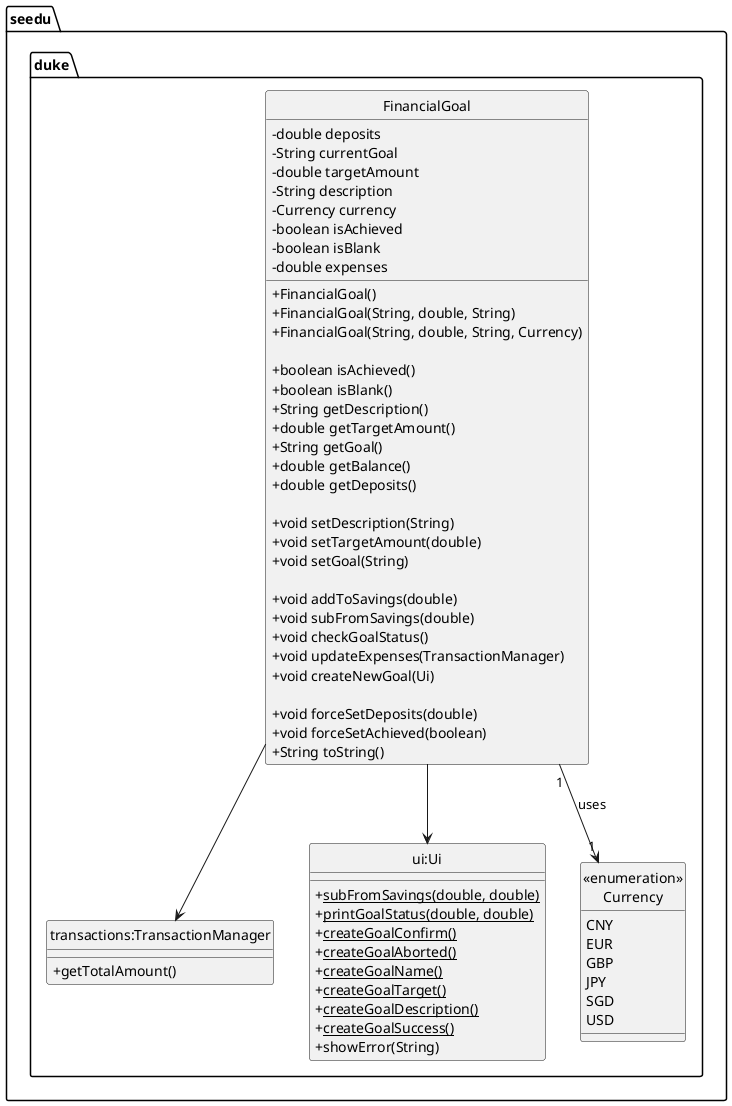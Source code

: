 @startuml
hide circle
skinparam classAttributeIconSize 0

package "seedu.duke" {
    class FinancialGoal {
        - double deposits
        - String currentGoal
        - double targetAmount
        - String description
        - Currency currency
        - boolean isAchieved
        - boolean isBlank
        - double expenses

        + FinancialGoal()
        + FinancialGoal(String, double, String)
        + FinancialGoal(String, double, String, Currency)

        + boolean isAchieved()
        + boolean isBlank()
        + String getDescription()
        + double getTargetAmount()
        + String getGoal()
        + double getBalance()
        + double getDeposits()

        + void setDescription(String)
        + void setTargetAmount(double)
        + void setGoal(String)

        + void addToSavings(double)
        + void subFromSavings(double)
        + void checkGoalStatus()
        + void updateExpenses(TransactionManager)
        + void createNewGoal(Ui)

        + void forceSetDeposits(double)
        + void forceSetAchieved(boolean)
        + String toString()
    }

    class "transactions:TransactionManager" {
        + getTotalAmount()
    }
    class "ui:Ui" {
        + <u>subFromSavings(double, double)
        + <u>printGoalStatus(double, double)
        + <u>createGoalConfirm()
        + <u>createGoalAborted()
        + <u>createGoalName()
        + <u>createGoalTarget()
        + <u>createGoalDescription()
        + <u>createGoalSuccess()
        + showError(String)
    }

    enum "<<enumeration>>\nCurrency" {
        CNY
        EUR
        GBP
        JPY
        SGD
        USD
    }

    FinancialGoal "1" --> "1" "<<enumeration>>\nCurrency" : uses
    FinancialGoal --> "transactions:TransactionManager"
    FinancialGoal --> "ui:Ui"
}
@enduml
